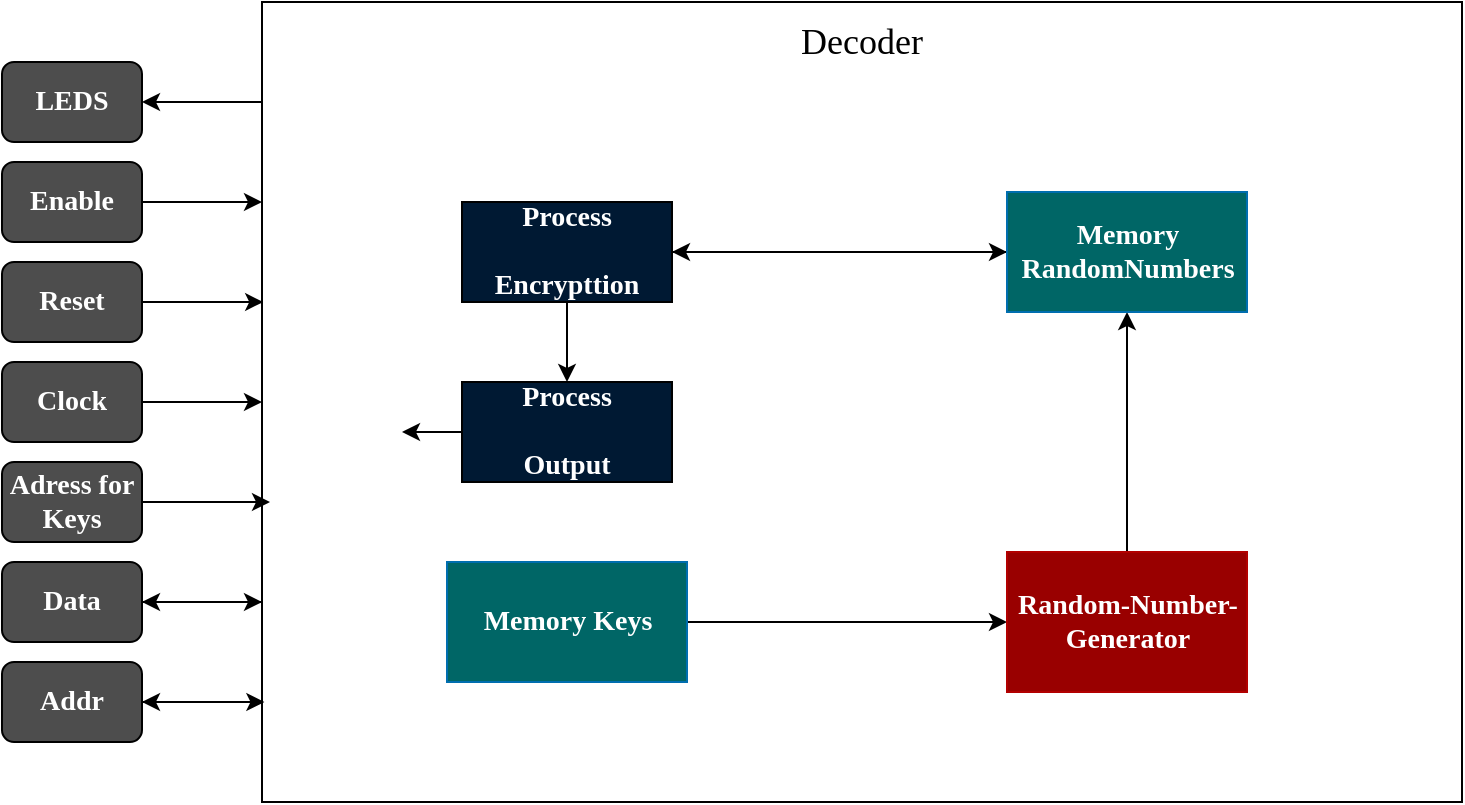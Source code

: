 <mxfile version="14.6.12" type="device"><diagram id="bys218YNzrqFU9xJfYVx" name="Page-1"><mxGraphModel dx="1363" dy="753" grid="1" gridSize="10" guides="1" tooltips="1" connect="1" arrows="1" fold="1" page="1" pageScale="1" pageWidth="827" pageHeight="1169" math="0" shadow="0"><root><mxCell id="0"/><mxCell id="1" parent="0"/><mxCell id="rwBzij9bb6g9ekpy5zgL-34" style="edgeStyle=orthogonalEdgeStyle;rounded=0;orthogonalLoop=1;jettySize=auto;html=1;entryX=1;entryY=0.5;entryDx=0;entryDy=0;" edge="1" parent="1" source="rwBzij9bb6g9ekpy5zgL-1" target="rwBzij9bb6g9ekpy5zgL-20"><mxGeometry relative="1" as="geometry"><Array as="points"><mxPoint x="180" y="120"/><mxPoint x="180" y="120"/></Array></mxGeometry></mxCell><mxCell id="rwBzij9bb6g9ekpy5zgL-38" style="edgeStyle=orthogonalEdgeStyle;rounded=0;orthogonalLoop=1;jettySize=auto;html=1;entryX=1;entryY=0.5;entryDx=0;entryDy=0;" edge="1" parent="1" source="rwBzij9bb6g9ekpy5zgL-1" target="rwBzij9bb6g9ekpy5zgL-35"><mxGeometry relative="1" as="geometry"><Array as="points"><mxPoint x="180" y="420"/><mxPoint x="180" y="420"/></Array></mxGeometry></mxCell><mxCell id="rwBzij9bb6g9ekpy5zgL-39" style="edgeStyle=orthogonalEdgeStyle;rounded=0;orthogonalLoop=1;jettySize=auto;html=1;entryX=1;entryY=0.5;entryDx=0;entryDy=0;" edge="1" parent="1" source="rwBzij9bb6g9ekpy5zgL-1" target="rwBzij9bb6g9ekpy5zgL-23"><mxGeometry relative="1" as="geometry"><Array as="points"><mxPoint x="170" y="370"/><mxPoint x="170" y="370"/></Array></mxGeometry></mxCell><mxCell id="rwBzij9bb6g9ekpy5zgL-1" value="&lt;font face=&quot;Times New Roman&quot; style=&quot;font-size: 18px&quot;&gt;Decoder&lt;/font&gt;&lt;br&gt;&lt;br&gt;&lt;br&gt;&lt;br&gt;&lt;br&gt;&lt;br&gt;&lt;br&gt;&lt;br&gt;&lt;br&gt;&lt;br&gt;&lt;br&gt;&lt;br&gt;&lt;br&gt;&lt;br&gt;&lt;br&gt;&lt;br&gt;&lt;br&gt;&lt;br&gt;&lt;br&gt;&lt;br&gt;&lt;br&gt;&lt;br&gt;&lt;br&gt;&lt;br&gt;&lt;br&gt;&lt;br&gt;" style="rounded=0;whiteSpace=wrap;html=1;" vertex="1" parent="1"><mxGeometry x="190" y="70" width="600" height="400" as="geometry"/></mxCell><mxCell id="rwBzij9bb6g9ekpy5zgL-2" style="edgeStyle=orthogonalEdgeStyle;rounded=0;orthogonalLoop=1;jettySize=auto;html=1;entryX=0;entryY=0.5;entryDx=0;entryDy=0;" edge="1" parent="1" target="rwBzij9bb6g9ekpy5zgL-25"><mxGeometry relative="1" as="geometry"><mxPoint x="362.5" y="400" as="sourcePoint"/></mxGeometry></mxCell><mxCell id="rwBzij9bb6g9ekpy5zgL-4" style="edgeStyle=orthogonalEdgeStyle;rounded=0;orthogonalLoop=1;jettySize=auto;html=1;" edge="1" parent="1" source="rwBzij9bb6g9ekpy5zgL-6"><mxGeometry relative="1" as="geometry"><mxPoint x="490" y="370" as="targetPoint"/></mxGeometry></mxCell><mxCell id="rwBzij9bb6g9ekpy5zgL-5" style="edgeStyle=orthogonalEdgeStyle;rounded=0;orthogonalLoop=1;jettySize=auto;html=1;entryX=0;entryY=0.5;entryDx=0;entryDy=0;" edge="1" parent="1" target="rwBzij9bb6g9ekpy5zgL-27"><mxGeometry relative="1" as="geometry"><mxPoint x="550" y="270" as="sourcePoint"/></mxGeometry></mxCell><mxCell id="rwBzij9bb6g9ekpy5zgL-40" style="edgeStyle=orthogonalEdgeStyle;rounded=0;orthogonalLoop=1;jettySize=auto;html=1;" edge="1" parent="1" source="rwBzij9bb6g9ekpy5zgL-7" target="rwBzij9bb6g9ekpy5zgL-8"><mxGeometry relative="1" as="geometry"/></mxCell><mxCell id="rwBzij9bb6g9ekpy5zgL-7" value="&lt;font face=&quot;Times New Roman&quot; style=&quot;font-size: 14px&quot;&gt;&lt;b&gt;Memory Keys&lt;/b&gt;&lt;/font&gt;" style="rounded=0;whiteSpace=wrap;html=1;strokeColor=#006EAF;fontColor=#ffffff;fillColor=#006666;" vertex="1" parent="1"><mxGeometry x="282.5" y="350" width="120" height="60" as="geometry"/></mxCell><mxCell id="rwBzij9bb6g9ekpy5zgL-41" style="edgeStyle=orthogonalEdgeStyle;rounded=0;orthogonalLoop=1;jettySize=auto;html=1;entryX=0.5;entryY=1;entryDx=0;entryDy=0;" edge="1" parent="1" source="rwBzij9bb6g9ekpy5zgL-8" target="rwBzij9bb6g9ekpy5zgL-42"><mxGeometry relative="1" as="geometry"/></mxCell><mxCell id="rwBzij9bb6g9ekpy5zgL-8" value="&lt;font face=&quot;Times New Roman&quot; style=&quot;font-size: 14px&quot;&gt;&lt;b&gt;Random-Number-&lt;br&gt;Generator&lt;/b&gt;&lt;/font&gt;" style="rounded=0;whiteSpace=wrap;html=1;strokeColor=#B20000;fontColor=#ffffff;fillColor=#990000;" vertex="1" parent="1"><mxGeometry x="562.5" y="345" width="120" height="70" as="geometry"/></mxCell><mxCell id="rwBzij9bb6g9ekpy5zgL-45" style="edgeStyle=orthogonalEdgeStyle;rounded=0;orthogonalLoop=1;jettySize=auto;html=1;" edge="1" parent="1" source="rwBzij9bb6g9ekpy5zgL-10" target="rwBzij9bb6g9ekpy5zgL-42"><mxGeometry relative="1" as="geometry"/></mxCell><mxCell id="rwBzij9bb6g9ekpy5zgL-47" style="edgeStyle=orthogonalEdgeStyle;rounded=0;orthogonalLoop=1;jettySize=auto;html=1;" edge="1" parent="1" source="rwBzij9bb6g9ekpy5zgL-10" target="rwBzij9bb6g9ekpy5zgL-11"><mxGeometry relative="1" as="geometry"/></mxCell><mxCell id="rwBzij9bb6g9ekpy5zgL-10" value="&lt;font style=&quot;font-size: 14px&quot; face=&quot;Times New Roman&quot; color=&quot;#ffffff&quot;&gt;&lt;b&gt;&lt;font&gt;Process&lt;br&gt;&lt;/font&gt;&lt;br&gt;Encrypttion&lt;/b&gt;&lt;/font&gt;" style="rounded=0;whiteSpace=wrap;html=1;fillColor=#001933;" vertex="1" parent="1"><mxGeometry x="290" y="170" width="105" height="50" as="geometry"/></mxCell><mxCell id="rwBzij9bb6g9ekpy5zgL-50" value="" style="edgeStyle=orthogonalEdgeStyle;rounded=0;orthogonalLoop=1;jettySize=auto;html=1;" edge="1" parent="1" source="rwBzij9bb6g9ekpy5zgL-11"><mxGeometry relative="1" as="geometry"><mxPoint x="260" y="285" as="targetPoint"/></mxGeometry></mxCell><mxCell id="rwBzij9bb6g9ekpy5zgL-11" value="&lt;font style=&quot;font-size: 14px&quot; face=&quot;Times New Roman&quot; color=&quot;#ffffff&quot;&gt;&lt;b&gt;&lt;font&gt;Process&lt;br&gt;&lt;/font&gt;&lt;br&gt;Output&lt;/b&gt;&lt;/font&gt;" style="rounded=0;whiteSpace=wrap;html=1;fillColor=#001933;" vertex="1" parent="1"><mxGeometry x="290" y="260" width="105" height="50" as="geometry"/></mxCell><mxCell id="rwBzij9bb6g9ekpy5zgL-12" style="edgeStyle=orthogonalEdgeStyle;rounded=0;orthogonalLoop=1;jettySize=auto;html=1;" edge="1" parent="1" source="rwBzij9bb6g9ekpy5zgL-13"><mxGeometry relative="1" as="geometry"><mxPoint x="194" y="320" as="targetPoint"/><Array as="points"/></mxGeometry></mxCell><mxCell id="rwBzij9bb6g9ekpy5zgL-13" value="&lt;font color=&quot;#ffffff&quot; face=&quot;Times New Roman&quot; style=&quot;font-size: 14px&quot;&gt;&lt;b&gt;Adress for Keys&lt;/b&gt;&lt;/font&gt;" style="rounded=1;whiteSpace=wrap;html=1;fillColor=#4D4D4D;" vertex="1" parent="1"><mxGeometry x="60" y="300" width="70" height="40" as="geometry"/></mxCell><mxCell id="rwBzij9bb6g9ekpy5zgL-14" style="edgeStyle=orthogonalEdgeStyle;rounded=0;orthogonalLoop=1;jettySize=auto;html=1;entryX=0;entryY=0.5;entryDx=0;entryDy=0;" edge="1" parent="1" source="rwBzij9bb6g9ekpy5zgL-15" target="rwBzij9bb6g9ekpy5zgL-1"><mxGeometry relative="1" as="geometry"><Array as="points"><mxPoint x="180" y="270"/><mxPoint x="180" y="270"/></Array></mxGeometry></mxCell><mxCell id="rwBzij9bb6g9ekpy5zgL-15" value="&lt;font color=&quot;#ffffff&quot; face=&quot;Times New Roman&quot; style=&quot;font-size: 14px&quot;&gt;&lt;b&gt;Clock&lt;/b&gt;&lt;/font&gt;" style="rounded=1;whiteSpace=wrap;html=1;fillColor=#4D4D4D;" vertex="1" parent="1"><mxGeometry x="60" y="250" width="70" height="40" as="geometry"/></mxCell><mxCell id="rwBzij9bb6g9ekpy5zgL-16" style="edgeStyle=orthogonalEdgeStyle;rounded=0;orthogonalLoop=1;jettySize=auto;html=1;entryX=0.001;entryY=0.375;entryDx=0;entryDy=0;entryPerimeter=0;" edge="1" parent="1" source="rwBzij9bb6g9ekpy5zgL-17" target="rwBzij9bb6g9ekpy5zgL-1"><mxGeometry relative="1" as="geometry"/></mxCell><mxCell id="rwBzij9bb6g9ekpy5zgL-17" value="&lt;font color=&quot;#ffffff&quot; face=&quot;Times New Roman&quot; style=&quot;font-size: 14px&quot;&gt;&lt;b&gt;Reset&lt;/b&gt;&lt;/font&gt;" style="rounded=1;whiteSpace=wrap;html=1;fillColor=#4D4D4D;" vertex="1" parent="1"><mxGeometry x="60" y="200" width="70" height="40" as="geometry"/></mxCell><mxCell id="rwBzij9bb6g9ekpy5zgL-18" style="edgeStyle=orthogonalEdgeStyle;rounded=0;orthogonalLoop=1;jettySize=auto;html=1;entryX=0;entryY=0.25;entryDx=0;entryDy=0;" edge="1" parent="1" source="rwBzij9bb6g9ekpy5zgL-19" target="rwBzij9bb6g9ekpy5zgL-1"><mxGeometry relative="1" as="geometry"><mxPoint x="190" y="150" as="targetPoint"/></mxGeometry></mxCell><mxCell id="rwBzij9bb6g9ekpy5zgL-19" value="&lt;font color=&quot;#ffffff&quot; face=&quot;Times New Roman&quot; style=&quot;font-size: 14px&quot;&gt;&lt;b&gt;Enable&lt;/b&gt;&lt;/font&gt;" style="rounded=1;whiteSpace=wrap;html=1;fillColor=#4D4D4D;" vertex="1" parent="1"><mxGeometry x="60" y="150" width="70" height="40" as="geometry"/></mxCell><mxCell id="rwBzij9bb6g9ekpy5zgL-20" value="&lt;font color=&quot;#ffffff&quot; face=&quot;Times New Roman&quot; style=&quot;font-size: 14px&quot;&gt;&lt;b&gt;LEDS&lt;/b&gt;&lt;/font&gt;" style="rounded=1;whiteSpace=wrap;html=1;fillColor=#4D4D4D;" vertex="1" parent="1"><mxGeometry x="60" y="100" width="70" height="40" as="geometry"/></mxCell><mxCell id="rwBzij9bb6g9ekpy5zgL-22" style="edgeStyle=orthogonalEdgeStyle;rounded=0;orthogonalLoop=1;jettySize=auto;html=1;entryX=0;entryY=0.75;entryDx=0;entryDy=0;" edge="1" parent="1" source="rwBzij9bb6g9ekpy5zgL-23" target="rwBzij9bb6g9ekpy5zgL-1"><mxGeometry relative="1" as="geometry"/></mxCell><mxCell id="rwBzij9bb6g9ekpy5zgL-23" value="&lt;font color=&quot;#ffffff&quot; face=&quot;Times New Roman&quot; style=&quot;font-size: 14px&quot;&gt;&lt;b&gt;Data&lt;/b&gt;&lt;/font&gt;" style="rounded=1;whiteSpace=wrap;html=1;fillColor=#4D4D4D;" vertex="1" parent="1"><mxGeometry x="60" y="350" width="70" height="40" as="geometry"/></mxCell><mxCell id="rwBzij9bb6g9ekpy5zgL-24" style="edgeStyle=orthogonalEdgeStyle;rounded=0;orthogonalLoop=1;jettySize=auto;html=1;entryX=0.5;entryY=1;entryDx=0;entryDy=0;" edge="1" parent="1" target="rwBzij9bb6g9ekpy5zgL-6"><mxGeometry relative="1" as="geometry"><mxPoint x="490" y="370" as="sourcePoint"/></mxGeometry></mxCell><mxCell id="rwBzij9bb6g9ekpy5zgL-26" style="edgeStyle=orthogonalEdgeStyle;rounded=0;orthogonalLoop=1;jettySize=auto;html=1;entryX=1;entryY=0.5;entryDx=0;entryDy=0;" edge="1" parent="1" source="rwBzij9bb6g9ekpy5zgL-27"><mxGeometry relative="1" as="geometry"><Array as="points"><mxPoint x="690" y="150"/></Array><mxPoint x="550" y="150" as="targetPoint"/></mxGeometry></mxCell><mxCell id="rwBzij9bb6g9ekpy5zgL-28" style="edgeStyle=orthogonalEdgeStyle;rounded=0;orthogonalLoop=1;jettySize=auto;html=1;" edge="1" parent="1" target="rwBzij9bb6g9ekpy5zgL-27"><mxGeometry relative="1" as="geometry"><mxPoint x="550" y="150" as="sourcePoint"/></mxGeometry></mxCell><mxCell id="rwBzij9bb6g9ekpy5zgL-29" style="edgeStyle=orthogonalEdgeStyle;rounded=0;orthogonalLoop=1;jettySize=auto;html=1;" edge="1" parent="1" source="rwBzij9bb6g9ekpy5zgL-31"><mxGeometry relative="1" as="geometry"><mxPoint x="362.5" y="150" as="targetPoint"/></mxGeometry></mxCell><mxCell id="rwBzij9bb6g9ekpy5zgL-30" style="edgeStyle=orthogonalEdgeStyle;rounded=0;orthogonalLoop=1;jettySize=auto;html=1;" edge="1" parent="1" source="rwBzij9bb6g9ekpy5zgL-31"><mxGeometry relative="1" as="geometry"><Array as="points"><mxPoint x="490" y="210"/><mxPoint x="390" y="210"/><mxPoint x="390" y="270"/></Array><mxPoint x="355" y="270" as="targetPoint"/></mxGeometry></mxCell><mxCell id="rwBzij9bb6g9ekpy5zgL-32" style="edgeStyle=orthogonalEdgeStyle;rounded=0;orthogonalLoop=1;jettySize=auto;html=1;entryX=0;entryY=0.5;entryDx=0;entryDy=0;" edge="1" parent="1" target="rwBzij9bb6g9ekpy5zgL-31"><mxGeometry relative="1" as="geometry"><Array as="points"><mxPoint x="430" y="150"/></Array><mxPoint x="362.5" y="150" as="sourcePoint"/></mxGeometry></mxCell><mxCell id="rwBzij9bb6g9ekpy5zgL-37" style="edgeStyle=orthogonalEdgeStyle;rounded=0;orthogonalLoop=1;jettySize=auto;html=1;entryX=0.002;entryY=0.875;entryDx=0;entryDy=0;entryPerimeter=0;" edge="1" parent="1" source="rwBzij9bb6g9ekpy5zgL-35" target="rwBzij9bb6g9ekpy5zgL-1"><mxGeometry relative="1" as="geometry"/></mxCell><mxCell id="rwBzij9bb6g9ekpy5zgL-35" value="&lt;font color=&quot;#ffffff&quot; face=&quot;Times New Roman&quot; style=&quot;font-size: 14px&quot;&gt;&lt;b&gt;Addr&lt;/b&gt;&lt;/font&gt;" style="rounded=1;whiteSpace=wrap;html=1;fillColor=#4D4D4D;" vertex="1" parent="1"><mxGeometry x="60" y="400" width="70" height="40" as="geometry"/></mxCell><mxCell id="rwBzij9bb6g9ekpy5zgL-46" style="edgeStyle=orthogonalEdgeStyle;rounded=0;orthogonalLoop=1;jettySize=auto;html=1;" edge="1" parent="1" source="rwBzij9bb6g9ekpy5zgL-42" target="rwBzij9bb6g9ekpy5zgL-10"><mxGeometry relative="1" as="geometry"/></mxCell><mxCell id="rwBzij9bb6g9ekpy5zgL-42" value="&lt;font face=&quot;Times New Roman&quot; style=&quot;font-size: 14px&quot;&gt;&lt;b&gt;Memory RandomNumbers&lt;/b&gt;&lt;/font&gt;" style="rounded=0;whiteSpace=wrap;html=1;strokeColor=#006EAF;fontColor=#ffffff;fillColor=#006666;" vertex="1" parent="1"><mxGeometry x="562.5" y="165" width="120" height="60" as="geometry"/></mxCell></root></mxGraphModel></diagram></mxfile>